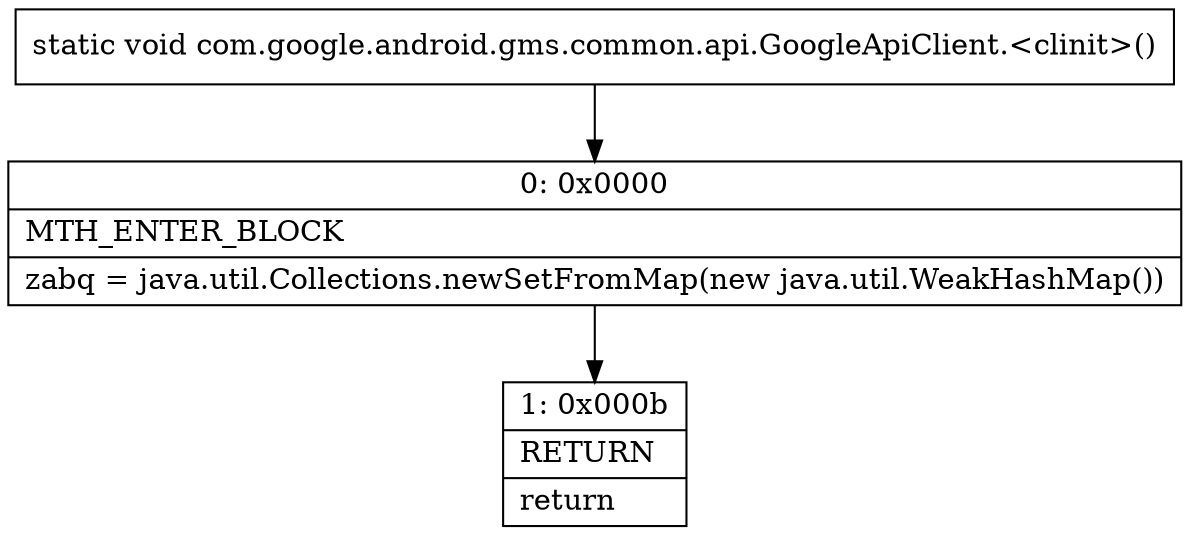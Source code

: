 digraph "CFG forcom.google.android.gms.common.api.GoogleApiClient.\<clinit\>()V" {
Node_0 [shape=record,label="{0\:\ 0x0000|MTH_ENTER_BLOCK\l|zabq = java.util.Collections.newSetFromMap(new java.util.WeakHashMap())\l}"];
Node_1 [shape=record,label="{1\:\ 0x000b|RETURN\l|return\l}"];
MethodNode[shape=record,label="{static void com.google.android.gms.common.api.GoogleApiClient.\<clinit\>() }"];
MethodNode -> Node_0;
Node_0 -> Node_1;
}

